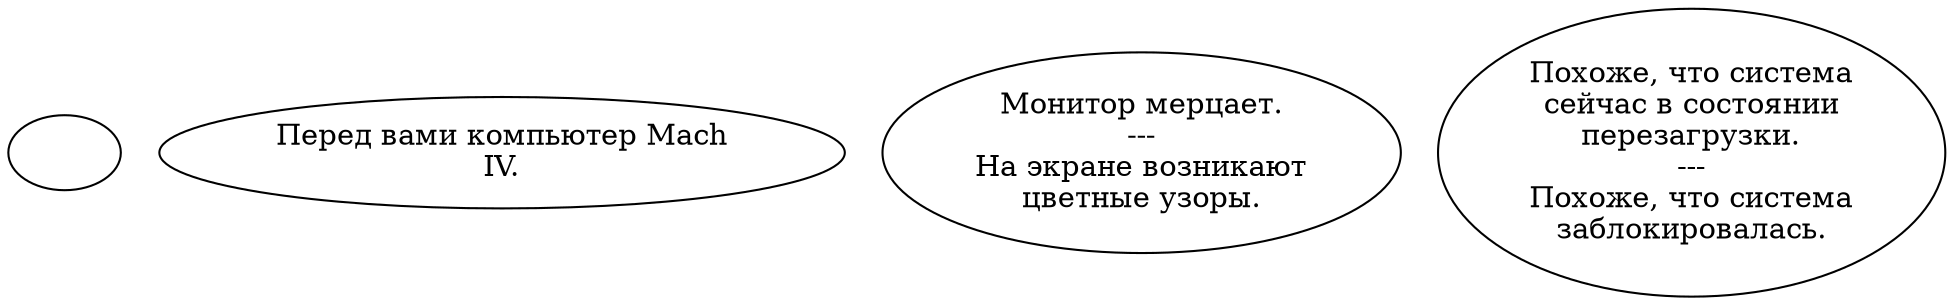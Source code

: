 digraph machiv {
  "start" [style=filled       fillcolor="#FFFFFF"       color="#000000"]
  "start" [label=""]
  "look_at_p_proc" [style=filled       fillcolor="#FFFFFF"       color="#000000"]
  "look_at_p_proc" [label="Перед вами компьютер Mach\nIV."]
  "use_p_proc" [style=filled       fillcolor="#FFFFFF"       color="#000000"]
  "use_p_proc" [label="Монитор мерцает.\n---\nНа экране возникают\nцветные узоры."]
  "use_skill_on_p_proc" [style=filled       fillcolor="#FFFFFF"       color="#000000"]
  "use_skill_on_p_proc" [label="Похоже, что система\nсейчас в состоянии\nперезагрузки.\n---\nПохоже, что система\nзаблокировалась."]
}